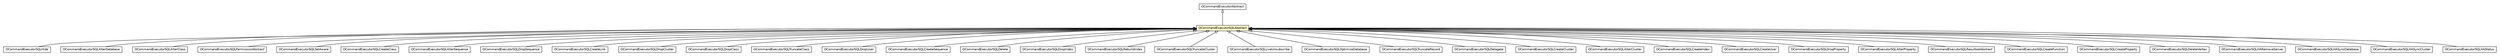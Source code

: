 #!/usr/local/bin/dot
#
# Class diagram 
# Generated by UMLGraph version R5_6-24-gf6e263 (http://www.umlgraph.org/)
#

digraph G {
	edge [fontname="Helvetica",fontsize=10,labelfontname="Helvetica",labelfontsize=10];
	node [fontname="Helvetica",fontsize=10,shape=plaintext];
	nodesep=0.25;
	ranksep=0.5;
	// com.orientechnologies.orient.core.command.OCommandExecutorAbstract
	c992224 [label=<<table title="com.orientechnologies.orient.core.command.OCommandExecutorAbstract" border="0" cellborder="1" cellspacing="0" cellpadding="2" port="p" href="../command/OCommandExecutorAbstract.html">
		<tr><td><table border="0" cellspacing="0" cellpadding="1">
<tr><td align="center" balign="center"><font face="Helvetica-Oblique"> OCommandExecutorAbstract </font></td></tr>
		</table></td></tr>
		</table>>, URL="../command/OCommandExecutorAbstract.html", fontname="Helvetica", fontcolor="black", fontsize=10.0];
	// com.orientechnologies.orient.core.sql.OCommandExecutorSQLHide
	c992260 [label=<<table title="com.orientechnologies.orient.core.sql.OCommandExecutorSQLHide" border="0" cellborder="1" cellspacing="0" cellpadding="2" port="p" href="./OCommandExecutorSQLHide.html">
		<tr><td><table border="0" cellspacing="0" cellpadding="1">
<tr><td align="center" balign="center"> OCommandExecutorSQLHide </td></tr>
		</table></td></tr>
		</table>>, URL="./OCommandExecutorSQLHide.html", fontname="Helvetica", fontcolor="black", fontsize=10.0];
	// com.orientechnologies.orient.core.sql.OCommandExecutorSQLAlterDatabase
	c992262 [label=<<table title="com.orientechnologies.orient.core.sql.OCommandExecutorSQLAlterDatabase" border="0" cellborder="1" cellspacing="0" cellpadding="2" port="p" href="./OCommandExecutorSQLAlterDatabase.html">
		<tr><td><table border="0" cellspacing="0" cellpadding="1">
<tr><td align="center" balign="center"> OCommandExecutorSQLAlterDatabase </td></tr>
		</table></td></tr>
		</table>>, URL="./OCommandExecutorSQLAlterDatabase.html", fontname="Helvetica", fontcolor="black", fontsize=10.0];
	// com.orientechnologies.orient.core.sql.OCommandExecutorSQLAlterClass
	c992266 [label=<<table title="com.orientechnologies.orient.core.sql.OCommandExecutorSQLAlterClass" border="0" cellborder="1" cellspacing="0" cellpadding="2" port="p" href="./OCommandExecutorSQLAlterClass.html">
		<tr><td><table border="0" cellspacing="0" cellpadding="1">
<tr><td align="center" balign="center"> OCommandExecutorSQLAlterClass </td></tr>
		</table></td></tr>
		</table>>, URL="./OCommandExecutorSQLAlterClass.html", fontname="Helvetica", fontcolor="black", fontsize=10.0];
	// com.orientechnologies.orient.core.sql.OCommandExecutorSQLPermissionAbstract
	c992267 [label=<<table title="com.orientechnologies.orient.core.sql.OCommandExecutorSQLPermissionAbstract" border="0" cellborder="1" cellspacing="0" cellpadding="2" port="p" href="./OCommandExecutorSQLPermissionAbstract.html">
		<tr><td><table border="0" cellspacing="0" cellpadding="1">
<tr><td align="center" balign="center"><font face="Helvetica-Oblique"> OCommandExecutorSQLPermissionAbstract </font></td></tr>
		</table></td></tr>
		</table>>, URL="./OCommandExecutorSQLPermissionAbstract.html", fontname="Helvetica", fontcolor="black", fontsize=10.0];
	// com.orientechnologies.orient.core.sql.OCommandExecutorSQLSetAware
	c992268 [label=<<table title="com.orientechnologies.orient.core.sql.OCommandExecutorSQLSetAware" border="0" cellborder="1" cellspacing="0" cellpadding="2" port="p" href="./OCommandExecutorSQLSetAware.html">
		<tr><td><table border="0" cellspacing="0" cellpadding="1">
<tr><td align="center" balign="center"><font face="Helvetica-Oblique"> OCommandExecutorSQLSetAware </font></td></tr>
		</table></td></tr>
		</table>>, URL="./OCommandExecutorSQLSetAware.html", fontname="Helvetica", fontcolor="black", fontsize=10.0];
	// com.orientechnologies.orient.core.sql.OCommandExecutorSQLCreateClass
	c992271 [label=<<table title="com.orientechnologies.orient.core.sql.OCommandExecutorSQLCreateClass" border="0" cellborder="1" cellspacing="0" cellpadding="2" port="p" href="./OCommandExecutorSQLCreateClass.html">
		<tr><td><table border="0" cellspacing="0" cellpadding="1">
<tr><td align="center" balign="center"> OCommandExecutorSQLCreateClass </td></tr>
		</table></td></tr>
		</table>>, URL="./OCommandExecutorSQLCreateClass.html", fontname="Helvetica", fontcolor="black", fontsize=10.0];
	// com.orientechnologies.orient.core.sql.OCommandExecutorSQLAlterSequence
	c992273 [label=<<table title="com.orientechnologies.orient.core.sql.OCommandExecutorSQLAlterSequence" border="0" cellborder="1" cellspacing="0" cellpadding="2" port="p" href="./OCommandExecutorSQLAlterSequence.html">
		<tr><td><table border="0" cellspacing="0" cellpadding="1">
<tr><td align="center" balign="center"> OCommandExecutorSQLAlterSequence </td></tr>
		</table></td></tr>
		</table>>, URL="./OCommandExecutorSQLAlterSequence.html", fontname="Helvetica", fontcolor="black", fontsize=10.0];
	// com.orientechnologies.orient.core.sql.OCommandExecutorSQLDropSequence
	c992275 [label=<<table title="com.orientechnologies.orient.core.sql.OCommandExecutorSQLDropSequence" border="0" cellborder="1" cellspacing="0" cellpadding="2" port="p" href="./OCommandExecutorSQLDropSequence.html">
		<tr><td><table border="0" cellspacing="0" cellpadding="1">
<tr><td align="center" balign="center"> OCommandExecutorSQLDropSequence </td></tr>
		</table></td></tr>
		</table>>, URL="./OCommandExecutorSQLDropSequence.html", fontname="Helvetica", fontcolor="black", fontsize=10.0];
	// com.orientechnologies.orient.core.sql.OCommandExecutorSQLCreateLink
	c992276 [label=<<table title="com.orientechnologies.orient.core.sql.OCommandExecutorSQLCreateLink" border="0" cellborder="1" cellspacing="0" cellpadding="2" port="p" href="./OCommandExecutorSQLCreateLink.html">
		<tr><td><table border="0" cellspacing="0" cellpadding="1">
<tr><td align="center" balign="center"> OCommandExecutorSQLCreateLink </td></tr>
		</table></td></tr>
		</table>>, URL="./OCommandExecutorSQLCreateLink.html", fontname="Helvetica", fontcolor="black", fontsize=10.0];
	// com.orientechnologies.orient.core.sql.OCommandExecutorSQLDropCluster
	c992277 [label=<<table title="com.orientechnologies.orient.core.sql.OCommandExecutorSQLDropCluster" border="0" cellborder="1" cellspacing="0" cellpadding="2" port="p" href="./OCommandExecutorSQLDropCluster.html">
		<tr><td><table border="0" cellspacing="0" cellpadding="1">
<tr><td align="center" balign="center"> OCommandExecutorSQLDropCluster </td></tr>
		</table></td></tr>
		</table>>, URL="./OCommandExecutorSQLDropCluster.html", fontname="Helvetica", fontcolor="black", fontsize=10.0];
	// com.orientechnologies.orient.core.sql.OCommandExecutorSQLDropClass
	c992279 [label=<<table title="com.orientechnologies.orient.core.sql.OCommandExecutorSQLDropClass" border="0" cellborder="1" cellspacing="0" cellpadding="2" port="p" href="./OCommandExecutorSQLDropClass.html">
		<tr><td><table border="0" cellspacing="0" cellpadding="1">
<tr><td align="center" balign="center"> OCommandExecutorSQLDropClass </td></tr>
		</table></td></tr>
		</table>>, URL="./OCommandExecutorSQLDropClass.html", fontname="Helvetica", fontcolor="black", fontsize=10.0];
	// com.orientechnologies.orient.core.sql.OCommandExecutorSQLTruncateClass
	c992281 [label=<<table title="com.orientechnologies.orient.core.sql.OCommandExecutorSQLTruncateClass" border="0" cellborder="1" cellspacing="0" cellpadding="2" port="p" href="./OCommandExecutorSQLTruncateClass.html">
		<tr><td><table border="0" cellspacing="0" cellpadding="1">
<tr><td align="center" balign="center"> OCommandExecutorSQLTruncateClass </td></tr>
		</table></td></tr>
		</table>>, URL="./OCommandExecutorSQLTruncateClass.html", fontname="Helvetica", fontcolor="black", fontsize=10.0];
	// com.orientechnologies.orient.core.sql.OCommandExecutorSQLDropUser
	c992282 [label=<<table title="com.orientechnologies.orient.core.sql.OCommandExecutorSQLDropUser" border="0" cellborder="1" cellspacing="0" cellpadding="2" port="p" href="./OCommandExecutorSQLDropUser.html">
		<tr><td><table border="0" cellspacing="0" cellpadding="1">
<tr><td align="center" balign="center"> OCommandExecutorSQLDropUser </td></tr>
		</table></td></tr>
		</table>>, URL="./OCommandExecutorSQLDropUser.html", fontname="Helvetica", fontcolor="black", fontsize=10.0];
	// com.orientechnologies.orient.core.sql.OCommandExecutorSQLCreateSequence
	c992285 [label=<<table title="com.orientechnologies.orient.core.sql.OCommandExecutorSQLCreateSequence" border="0" cellborder="1" cellspacing="0" cellpadding="2" port="p" href="./OCommandExecutorSQLCreateSequence.html">
		<tr><td><table border="0" cellspacing="0" cellpadding="1">
<tr><td align="center" balign="center"> OCommandExecutorSQLCreateSequence </td></tr>
		</table></td></tr>
		</table>>, URL="./OCommandExecutorSQLCreateSequence.html", fontname="Helvetica", fontcolor="black", fontsize=10.0];
	// com.orientechnologies.orient.core.sql.OCommandExecutorSQLDelete
	c992292 [label=<<table title="com.orientechnologies.orient.core.sql.OCommandExecutorSQLDelete" border="0" cellborder="1" cellspacing="0" cellpadding="2" port="p" href="./OCommandExecutorSQLDelete.html">
		<tr><td><table border="0" cellspacing="0" cellpadding="1">
<tr><td align="center" balign="center"> OCommandExecutorSQLDelete </td></tr>
		</table></td></tr>
		</table>>, URL="./OCommandExecutorSQLDelete.html", fontname="Helvetica", fontcolor="black", fontsize=10.0];
	// com.orientechnologies.orient.core.sql.OCommandExecutorSQLDropIndex
	c992294 [label=<<table title="com.orientechnologies.orient.core.sql.OCommandExecutorSQLDropIndex" border="0" cellborder="1" cellspacing="0" cellpadding="2" port="p" href="./OCommandExecutorSQLDropIndex.html">
		<tr><td><table border="0" cellspacing="0" cellpadding="1">
<tr><td align="center" balign="center"> OCommandExecutorSQLDropIndex </td></tr>
		</table></td></tr>
		</table>>, URL="./OCommandExecutorSQLDropIndex.html", fontname="Helvetica", fontcolor="black", fontsize=10.0];
	// com.orientechnologies.orient.core.sql.OCommandExecutorSQLRebuildIndex
	c992295 [label=<<table title="com.orientechnologies.orient.core.sql.OCommandExecutorSQLRebuildIndex" border="0" cellborder="1" cellspacing="0" cellpadding="2" port="p" href="./OCommandExecutorSQLRebuildIndex.html">
		<tr><td><table border="0" cellspacing="0" cellpadding="1">
<tr><td align="center" balign="center"> OCommandExecutorSQLRebuildIndex </td></tr>
		</table></td></tr>
		</table>>, URL="./OCommandExecutorSQLRebuildIndex.html", fontname="Helvetica", fontcolor="black", fontsize=10.0];
	// com.orientechnologies.orient.core.sql.OCommandExecutorSQLTruncateCluster
	c992297 [label=<<table title="com.orientechnologies.orient.core.sql.OCommandExecutorSQLTruncateCluster" border="0" cellborder="1" cellspacing="0" cellpadding="2" port="p" href="./OCommandExecutorSQLTruncateCluster.html">
		<tr><td><table border="0" cellspacing="0" cellpadding="1">
<tr><td align="center" balign="center"> OCommandExecutorSQLTruncateCluster </td></tr>
		</table></td></tr>
		</table>>, URL="./OCommandExecutorSQLTruncateCluster.html", fontname="Helvetica", fontcolor="black", fontsize=10.0];
	// com.orientechnologies.orient.core.sql.OCommandExecutorSQLLiveUnsubscribe
	c992300 [label=<<table title="com.orientechnologies.orient.core.sql.OCommandExecutorSQLLiveUnsubscribe" border="0" cellborder="1" cellspacing="0" cellpadding="2" port="p" href="./OCommandExecutorSQLLiveUnsubscribe.html">
		<tr><td><table border="0" cellspacing="0" cellpadding="1">
<tr><td align="center" balign="center"> OCommandExecutorSQLLiveUnsubscribe </td></tr>
		</table></td></tr>
		</table>>, URL="./OCommandExecutorSQLLiveUnsubscribe.html", fontname="Helvetica", fontcolor="black", fontsize=10.0];
	// com.orientechnologies.orient.core.sql.OCommandExecutorSQLOptimizeDatabase
	c992302 [label=<<table title="com.orientechnologies.orient.core.sql.OCommandExecutorSQLOptimizeDatabase" border="0" cellborder="1" cellspacing="0" cellpadding="2" port="p" href="./OCommandExecutorSQLOptimizeDatabase.html">
		<tr><td><table border="0" cellspacing="0" cellpadding="1">
<tr><td align="center" balign="center"> OCommandExecutorSQLOptimizeDatabase </td></tr>
		</table></td></tr>
		</table>>, URL="./OCommandExecutorSQLOptimizeDatabase.html", fontname="Helvetica", fontcolor="black", fontsize=10.0];
	// com.orientechnologies.orient.core.sql.OCommandExecutorSQLTruncateRecord
	c992305 [label=<<table title="com.orientechnologies.orient.core.sql.OCommandExecutorSQLTruncateRecord" border="0" cellborder="1" cellspacing="0" cellpadding="2" port="p" href="./OCommandExecutorSQLTruncateRecord.html">
		<tr><td><table border="0" cellspacing="0" cellpadding="1">
<tr><td align="center" balign="center"> OCommandExecutorSQLTruncateRecord </td></tr>
		</table></td></tr>
		</table>>, URL="./OCommandExecutorSQLTruncateRecord.html", fontname="Helvetica", fontcolor="black", fontsize=10.0];
	// com.orientechnologies.orient.core.sql.OCommandExecutorSQLAbstract
	c992308 [label=<<table title="com.orientechnologies.orient.core.sql.OCommandExecutorSQLAbstract" border="0" cellborder="1" cellspacing="0" cellpadding="2" port="p" bgcolor="lemonChiffon" href="./OCommandExecutorSQLAbstract.html">
		<tr><td><table border="0" cellspacing="0" cellpadding="1">
<tr><td align="center" balign="center"><font face="Helvetica-Oblique"> OCommandExecutorSQLAbstract </font></td></tr>
		</table></td></tr>
		</table>>, URL="./OCommandExecutorSQLAbstract.html", fontname="Helvetica", fontcolor="black", fontsize=10.0];
	// com.orientechnologies.orient.core.sql.OCommandExecutorSQLDelegate
	c992310 [label=<<table title="com.orientechnologies.orient.core.sql.OCommandExecutorSQLDelegate" border="0" cellborder="1" cellspacing="0" cellpadding="2" port="p" href="./OCommandExecutorSQLDelegate.html">
		<tr><td><table border="0" cellspacing="0" cellpadding="1">
<tr><td align="center" balign="center"> OCommandExecutorSQLDelegate </td></tr>
		</table></td></tr>
		</table>>, URL="./OCommandExecutorSQLDelegate.html", fontname="Helvetica", fontcolor="black", fontsize=10.0];
	// com.orientechnologies.orient.core.sql.OCommandExecutorSQLCreateCluster
	c992312 [label=<<table title="com.orientechnologies.orient.core.sql.OCommandExecutorSQLCreateCluster" border="0" cellborder="1" cellspacing="0" cellpadding="2" port="p" href="./OCommandExecutorSQLCreateCluster.html">
		<tr><td><table border="0" cellspacing="0" cellpadding="1">
<tr><td align="center" balign="center"> OCommandExecutorSQLCreateCluster </td></tr>
		</table></td></tr>
		</table>>, URL="./OCommandExecutorSQLCreateCluster.html", fontname="Helvetica", fontcolor="black", fontsize=10.0];
	// com.orientechnologies.orient.core.sql.OCommandExecutorSQLAlterCluster
	c992313 [label=<<table title="com.orientechnologies.orient.core.sql.OCommandExecutorSQLAlterCluster" border="0" cellborder="1" cellspacing="0" cellpadding="2" port="p" href="./OCommandExecutorSQLAlterCluster.html">
		<tr><td><table border="0" cellspacing="0" cellpadding="1">
<tr><td align="center" balign="center"> OCommandExecutorSQLAlterCluster </td></tr>
		</table></td></tr>
		</table>>, URL="./OCommandExecutorSQLAlterCluster.html", fontname="Helvetica", fontcolor="black", fontsize=10.0];
	// com.orientechnologies.orient.core.sql.OCommandExecutorSQLCreateIndex
	c992314 [label=<<table title="com.orientechnologies.orient.core.sql.OCommandExecutorSQLCreateIndex" border="0" cellborder="1" cellspacing="0" cellpadding="2" port="p" href="./OCommandExecutorSQLCreateIndex.html">
		<tr><td><table border="0" cellspacing="0" cellpadding="1">
<tr><td align="center" balign="center"> OCommandExecutorSQLCreateIndex </td></tr>
		</table></td></tr>
		</table>>, URL="./OCommandExecutorSQLCreateIndex.html", fontname="Helvetica", fontcolor="black", fontsize=10.0];
	// com.orientechnologies.orient.core.sql.OCommandExecutorSQLCreateUser
	c992315 [label=<<table title="com.orientechnologies.orient.core.sql.OCommandExecutorSQLCreateUser" border="0" cellborder="1" cellspacing="0" cellpadding="2" port="p" href="./OCommandExecutorSQLCreateUser.html">
		<tr><td><table border="0" cellspacing="0" cellpadding="1">
<tr><td align="center" balign="center"> OCommandExecutorSQLCreateUser </td></tr>
		</table></td></tr>
		</table>>, URL="./OCommandExecutorSQLCreateUser.html", fontname="Helvetica", fontcolor="black", fontsize=10.0];
	// com.orientechnologies.orient.core.sql.OCommandExecutorSQLDropProperty
	c992316 [label=<<table title="com.orientechnologies.orient.core.sql.OCommandExecutorSQLDropProperty" border="0" cellborder="1" cellspacing="0" cellpadding="2" port="p" href="./OCommandExecutorSQLDropProperty.html">
		<tr><td><table border="0" cellspacing="0" cellpadding="1">
<tr><td align="center" balign="center"> OCommandExecutorSQLDropProperty </td></tr>
		</table></td></tr>
		</table>>, URL="./OCommandExecutorSQLDropProperty.html", fontname="Helvetica", fontcolor="black", fontsize=10.0];
	// com.orientechnologies.orient.core.sql.OCommandExecutorSQLAlterProperty
	c992318 [label=<<table title="com.orientechnologies.orient.core.sql.OCommandExecutorSQLAlterProperty" border="0" cellborder="1" cellspacing="0" cellpadding="2" port="p" href="./OCommandExecutorSQLAlterProperty.html">
		<tr><td><table border="0" cellspacing="0" cellpadding="1">
<tr><td align="center" balign="center"> OCommandExecutorSQLAlterProperty </td></tr>
		</table></td></tr>
		</table>>, URL="./OCommandExecutorSQLAlterProperty.html", fontname="Helvetica", fontcolor="black", fontsize=10.0];
	// com.orientechnologies.orient.core.sql.OCommandExecutorSQLResultsetAbstract
	c992324 [label=<<table title="com.orientechnologies.orient.core.sql.OCommandExecutorSQLResultsetAbstract" border="0" cellborder="1" cellspacing="0" cellpadding="2" port="p" href="./OCommandExecutorSQLResultsetAbstract.html">
		<tr><td><table border="0" cellspacing="0" cellpadding="1">
<tr><td align="center" balign="center"><font face="Helvetica-Oblique"> OCommandExecutorSQLResultsetAbstract </font></td></tr>
		</table></td></tr>
		</table>>, URL="./OCommandExecutorSQLResultsetAbstract.html", fontname="Helvetica", fontcolor="black", fontsize=10.0];
	// com.orientechnologies.orient.core.sql.OCommandExecutorSQLCreateFunction
	c992325 [label=<<table title="com.orientechnologies.orient.core.sql.OCommandExecutorSQLCreateFunction" border="0" cellborder="1" cellspacing="0" cellpadding="2" port="p" href="./OCommandExecutorSQLCreateFunction.html">
		<tr><td><table border="0" cellspacing="0" cellpadding="1">
<tr><td align="center" balign="center"> OCommandExecutorSQLCreateFunction </td></tr>
		</table></td></tr>
		</table>>, URL="./OCommandExecutorSQLCreateFunction.html", fontname="Helvetica", fontcolor="black", fontsize=10.0];
	// com.orientechnologies.orient.core.sql.OCommandExecutorSQLCreateProperty
	c992326 [label=<<table title="com.orientechnologies.orient.core.sql.OCommandExecutorSQLCreateProperty" border="0" cellborder="1" cellspacing="0" cellpadding="2" port="p" href="./OCommandExecutorSQLCreateProperty.html">
		<tr><td><table border="0" cellspacing="0" cellpadding="1">
<tr><td align="center" balign="center"> OCommandExecutorSQLCreateProperty </td></tr>
		</table></td></tr>
		</table>>, URL="./OCommandExecutorSQLCreateProperty.html", fontname="Helvetica", fontcolor="black", fontsize=10.0];
	// com.orientechnologies.orient.graph.sql.OCommandExecutorSQLDeleteVertex
	c993556 [label=<<table title="com.orientechnologies.orient.graph.sql.OCommandExecutorSQLDeleteVertex" border="0" cellborder="1" cellspacing="0" cellpadding="2" port="p" href="../../graph/sql/OCommandExecutorSQLDeleteVertex.html">
		<tr><td><table border="0" cellspacing="0" cellpadding="1">
<tr><td align="center" balign="center"> OCommandExecutorSQLDeleteVertex </td></tr>
		</table></td></tr>
		</table>>, URL="../../graph/sql/OCommandExecutorSQLDeleteVertex.html", fontname="Helvetica", fontcolor="black", fontsize=10.0];
	// com.orientechnologies.orient.server.distributed.sql.OCommandExecutorSQLHARemoveServer
	c993660 [label=<<table title="com.orientechnologies.orient.server.distributed.sql.OCommandExecutorSQLHARemoveServer" border="0" cellborder="1" cellspacing="0" cellpadding="2" port="p" href="../../server/distributed/sql/OCommandExecutorSQLHARemoveServer.html">
		<tr><td><table border="0" cellspacing="0" cellpadding="1">
<tr><td align="center" balign="center"> OCommandExecutorSQLHARemoveServer </td></tr>
		</table></td></tr>
		</table>>, URL="../../server/distributed/sql/OCommandExecutorSQLHARemoveServer.html", fontname="Helvetica", fontcolor="black", fontsize=10.0];
	// com.orientechnologies.orient.server.distributed.sql.OCommandExecutorSQLHASyncDatabase
	c993662 [label=<<table title="com.orientechnologies.orient.server.distributed.sql.OCommandExecutorSQLHASyncDatabase" border="0" cellborder="1" cellspacing="0" cellpadding="2" port="p" href="../../server/distributed/sql/OCommandExecutorSQLHASyncDatabase.html">
		<tr><td><table border="0" cellspacing="0" cellpadding="1">
<tr><td align="center" balign="center"> OCommandExecutorSQLHASyncDatabase </td></tr>
		</table></td></tr>
		</table>>, URL="../../server/distributed/sql/OCommandExecutorSQLHASyncDatabase.html", fontname="Helvetica", fontcolor="black", fontsize=10.0];
	// com.orientechnologies.orient.server.distributed.sql.OCommandExecutorSQLHASyncCluster
	c993663 [label=<<table title="com.orientechnologies.orient.server.distributed.sql.OCommandExecutorSQLHASyncCluster" border="0" cellborder="1" cellspacing="0" cellpadding="2" port="p" href="../../server/distributed/sql/OCommandExecutorSQLHASyncCluster.html">
		<tr><td><table border="0" cellspacing="0" cellpadding="1">
<tr><td align="center" balign="center"> OCommandExecutorSQLHASyncCluster </td></tr>
		</table></td></tr>
		</table>>, URL="../../server/distributed/sql/OCommandExecutorSQLHASyncCluster.html", fontname="Helvetica", fontcolor="black", fontsize=10.0];
	// com.orientechnologies.orient.server.distributed.sql.OCommandExecutorSQLHAStatus
	c993664 [label=<<table title="com.orientechnologies.orient.server.distributed.sql.OCommandExecutorSQLHAStatus" border="0" cellborder="1" cellspacing="0" cellpadding="2" port="p" href="../../server/distributed/sql/OCommandExecutorSQLHAStatus.html">
		<tr><td><table border="0" cellspacing="0" cellpadding="1">
<tr><td align="center" balign="center"> OCommandExecutorSQLHAStatus </td></tr>
		</table></td></tr>
		</table>>, URL="../../server/distributed/sql/OCommandExecutorSQLHAStatus.html", fontname="Helvetica", fontcolor="black", fontsize=10.0];
	//com.orientechnologies.orient.core.sql.OCommandExecutorSQLHide extends com.orientechnologies.orient.core.sql.OCommandExecutorSQLAbstract
	c992308:p -> c992260:p [dir=back,arrowtail=empty];
	//com.orientechnologies.orient.core.sql.OCommandExecutorSQLAlterDatabase extends com.orientechnologies.orient.core.sql.OCommandExecutorSQLAbstract
	c992308:p -> c992262:p [dir=back,arrowtail=empty];
	//com.orientechnologies.orient.core.sql.OCommandExecutorSQLAlterClass extends com.orientechnologies.orient.core.sql.OCommandExecutorSQLAbstract
	c992308:p -> c992266:p [dir=back,arrowtail=empty];
	//com.orientechnologies.orient.core.sql.OCommandExecutorSQLPermissionAbstract extends com.orientechnologies.orient.core.sql.OCommandExecutorSQLAbstract
	c992308:p -> c992267:p [dir=back,arrowtail=empty];
	//com.orientechnologies.orient.core.sql.OCommandExecutorSQLSetAware extends com.orientechnologies.orient.core.sql.OCommandExecutorSQLAbstract
	c992308:p -> c992268:p [dir=back,arrowtail=empty];
	//com.orientechnologies.orient.core.sql.OCommandExecutorSQLCreateClass extends com.orientechnologies.orient.core.sql.OCommandExecutorSQLAbstract
	c992308:p -> c992271:p [dir=back,arrowtail=empty];
	//com.orientechnologies.orient.core.sql.OCommandExecutorSQLAlterSequence extends com.orientechnologies.orient.core.sql.OCommandExecutorSQLAbstract
	c992308:p -> c992273:p [dir=back,arrowtail=empty];
	//com.orientechnologies.orient.core.sql.OCommandExecutorSQLDropSequence extends com.orientechnologies.orient.core.sql.OCommandExecutorSQLAbstract
	c992308:p -> c992275:p [dir=back,arrowtail=empty];
	//com.orientechnologies.orient.core.sql.OCommandExecutorSQLCreateLink extends com.orientechnologies.orient.core.sql.OCommandExecutorSQLAbstract
	c992308:p -> c992276:p [dir=back,arrowtail=empty];
	//com.orientechnologies.orient.core.sql.OCommandExecutorSQLDropCluster extends com.orientechnologies.orient.core.sql.OCommandExecutorSQLAbstract
	c992308:p -> c992277:p [dir=back,arrowtail=empty];
	//com.orientechnologies.orient.core.sql.OCommandExecutorSQLDropClass extends com.orientechnologies.orient.core.sql.OCommandExecutorSQLAbstract
	c992308:p -> c992279:p [dir=back,arrowtail=empty];
	//com.orientechnologies.orient.core.sql.OCommandExecutorSQLTruncateClass extends com.orientechnologies.orient.core.sql.OCommandExecutorSQLAbstract
	c992308:p -> c992281:p [dir=back,arrowtail=empty];
	//com.orientechnologies.orient.core.sql.OCommandExecutorSQLDropUser extends com.orientechnologies.orient.core.sql.OCommandExecutorSQLAbstract
	c992308:p -> c992282:p [dir=back,arrowtail=empty];
	//com.orientechnologies.orient.core.sql.OCommandExecutorSQLCreateSequence extends com.orientechnologies.orient.core.sql.OCommandExecutorSQLAbstract
	c992308:p -> c992285:p [dir=back,arrowtail=empty];
	//com.orientechnologies.orient.core.sql.OCommandExecutorSQLDelete extends com.orientechnologies.orient.core.sql.OCommandExecutorSQLAbstract
	c992308:p -> c992292:p [dir=back,arrowtail=empty];
	//com.orientechnologies.orient.core.sql.OCommandExecutorSQLDropIndex extends com.orientechnologies.orient.core.sql.OCommandExecutorSQLAbstract
	c992308:p -> c992294:p [dir=back,arrowtail=empty];
	//com.orientechnologies.orient.core.sql.OCommandExecutorSQLRebuildIndex extends com.orientechnologies.orient.core.sql.OCommandExecutorSQLAbstract
	c992308:p -> c992295:p [dir=back,arrowtail=empty];
	//com.orientechnologies.orient.core.sql.OCommandExecutorSQLTruncateCluster extends com.orientechnologies.orient.core.sql.OCommandExecutorSQLAbstract
	c992308:p -> c992297:p [dir=back,arrowtail=empty];
	//com.orientechnologies.orient.core.sql.OCommandExecutorSQLLiveUnsubscribe extends com.orientechnologies.orient.core.sql.OCommandExecutorSQLAbstract
	c992308:p -> c992300:p [dir=back,arrowtail=empty];
	//com.orientechnologies.orient.core.sql.OCommandExecutorSQLOptimizeDatabase extends com.orientechnologies.orient.core.sql.OCommandExecutorSQLAbstract
	c992308:p -> c992302:p [dir=back,arrowtail=empty];
	//com.orientechnologies.orient.core.sql.OCommandExecutorSQLTruncateRecord extends com.orientechnologies.orient.core.sql.OCommandExecutorSQLAbstract
	c992308:p -> c992305:p [dir=back,arrowtail=empty];
	//com.orientechnologies.orient.core.sql.OCommandExecutorSQLAbstract extends com.orientechnologies.orient.core.command.OCommandExecutorAbstract
	c992224:p -> c992308:p [dir=back,arrowtail=empty];
	//com.orientechnologies.orient.core.sql.OCommandExecutorSQLDelegate extends com.orientechnologies.orient.core.sql.OCommandExecutorSQLAbstract
	c992308:p -> c992310:p [dir=back,arrowtail=empty];
	//com.orientechnologies.orient.core.sql.OCommandExecutorSQLCreateCluster extends com.orientechnologies.orient.core.sql.OCommandExecutorSQLAbstract
	c992308:p -> c992312:p [dir=back,arrowtail=empty];
	//com.orientechnologies.orient.core.sql.OCommandExecutorSQLAlterCluster extends com.orientechnologies.orient.core.sql.OCommandExecutorSQLAbstract
	c992308:p -> c992313:p [dir=back,arrowtail=empty];
	//com.orientechnologies.orient.core.sql.OCommandExecutorSQLCreateIndex extends com.orientechnologies.orient.core.sql.OCommandExecutorSQLAbstract
	c992308:p -> c992314:p [dir=back,arrowtail=empty];
	//com.orientechnologies.orient.core.sql.OCommandExecutorSQLCreateUser extends com.orientechnologies.orient.core.sql.OCommandExecutorSQLAbstract
	c992308:p -> c992315:p [dir=back,arrowtail=empty];
	//com.orientechnologies.orient.core.sql.OCommandExecutorSQLDropProperty extends com.orientechnologies.orient.core.sql.OCommandExecutorSQLAbstract
	c992308:p -> c992316:p [dir=back,arrowtail=empty];
	//com.orientechnologies.orient.core.sql.OCommandExecutorSQLAlterProperty extends com.orientechnologies.orient.core.sql.OCommandExecutorSQLAbstract
	c992308:p -> c992318:p [dir=back,arrowtail=empty];
	//com.orientechnologies.orient.core.sql.OCommandExecutorSQLResultsetAbstract extends com.orientechnologies.orient.core.sql.OCommandExecutorSQLAbstract
	c992308:p -> c992324:p [dir=back,arrowtail=empty];
	//com.orientechnologies.orient.core.sql.OCommandExecutorSQLCreateFunction extends com.orientechnologies.orient.core.sql.OCommandExecutorSQLAbstract
	c992308:p -> c992325:p [dir=back,arrowtail=empty];
	//com.orientechnologies.orient.core.sql.OCommandExecutorSQLCreateProperty extends com.orientechnologies.orient.core.sql.OCommandExecutorSQLAbstract
	c992308:p -> c992326:p [dir=back,arrowtail=empty];
	//com.orientechnologies.orient.graph.sql.OCommandExecutorSQLDeleteVertex extends com.orientechnologies.orient.core.sql.OCommandExecutorSQLAbstract
	c992308:p -> c993556:p [dir=back,arrowtail=empty];
	//com.orientechnologies.orient.server.distributed.sql.OCommandExecutorSQLHARemoveServer extends com.orientechnologies.orient.core.sql.OCommandExecutorSQLAbstract
	c992308:p -> c993660:p [dir=back,arrowtail=empty];
	//com.orientechnologies.orient.server.distributed.sql.OCommandExecutorSQLHASyncDatabase extends com.orientechnologies.orient.core.sql.OCommandExecutorSQLAbstract
	c992308:p -> c993662:p [dir=back,arrowtail=empty];
	//com.orientechnologies.orient.server.distributed.sql.OCommandExecutorSQLHASyncCluster extends com.orientechnologies.orient.core.sql.OCommandExecutorSQLAbstract
	c992308:p -> c993663:p [dir=back,arrowtail=empty];
	//com.orientechnologies.orient.server.distributed.sql.OCommandExecutorSQLHAStatus extends com.orientechnologies.orient.core.sql.OCommandExecutorSQLAbstract
	c992308:p -> c993664:p [dir=back,arrowtail=empty];
}

